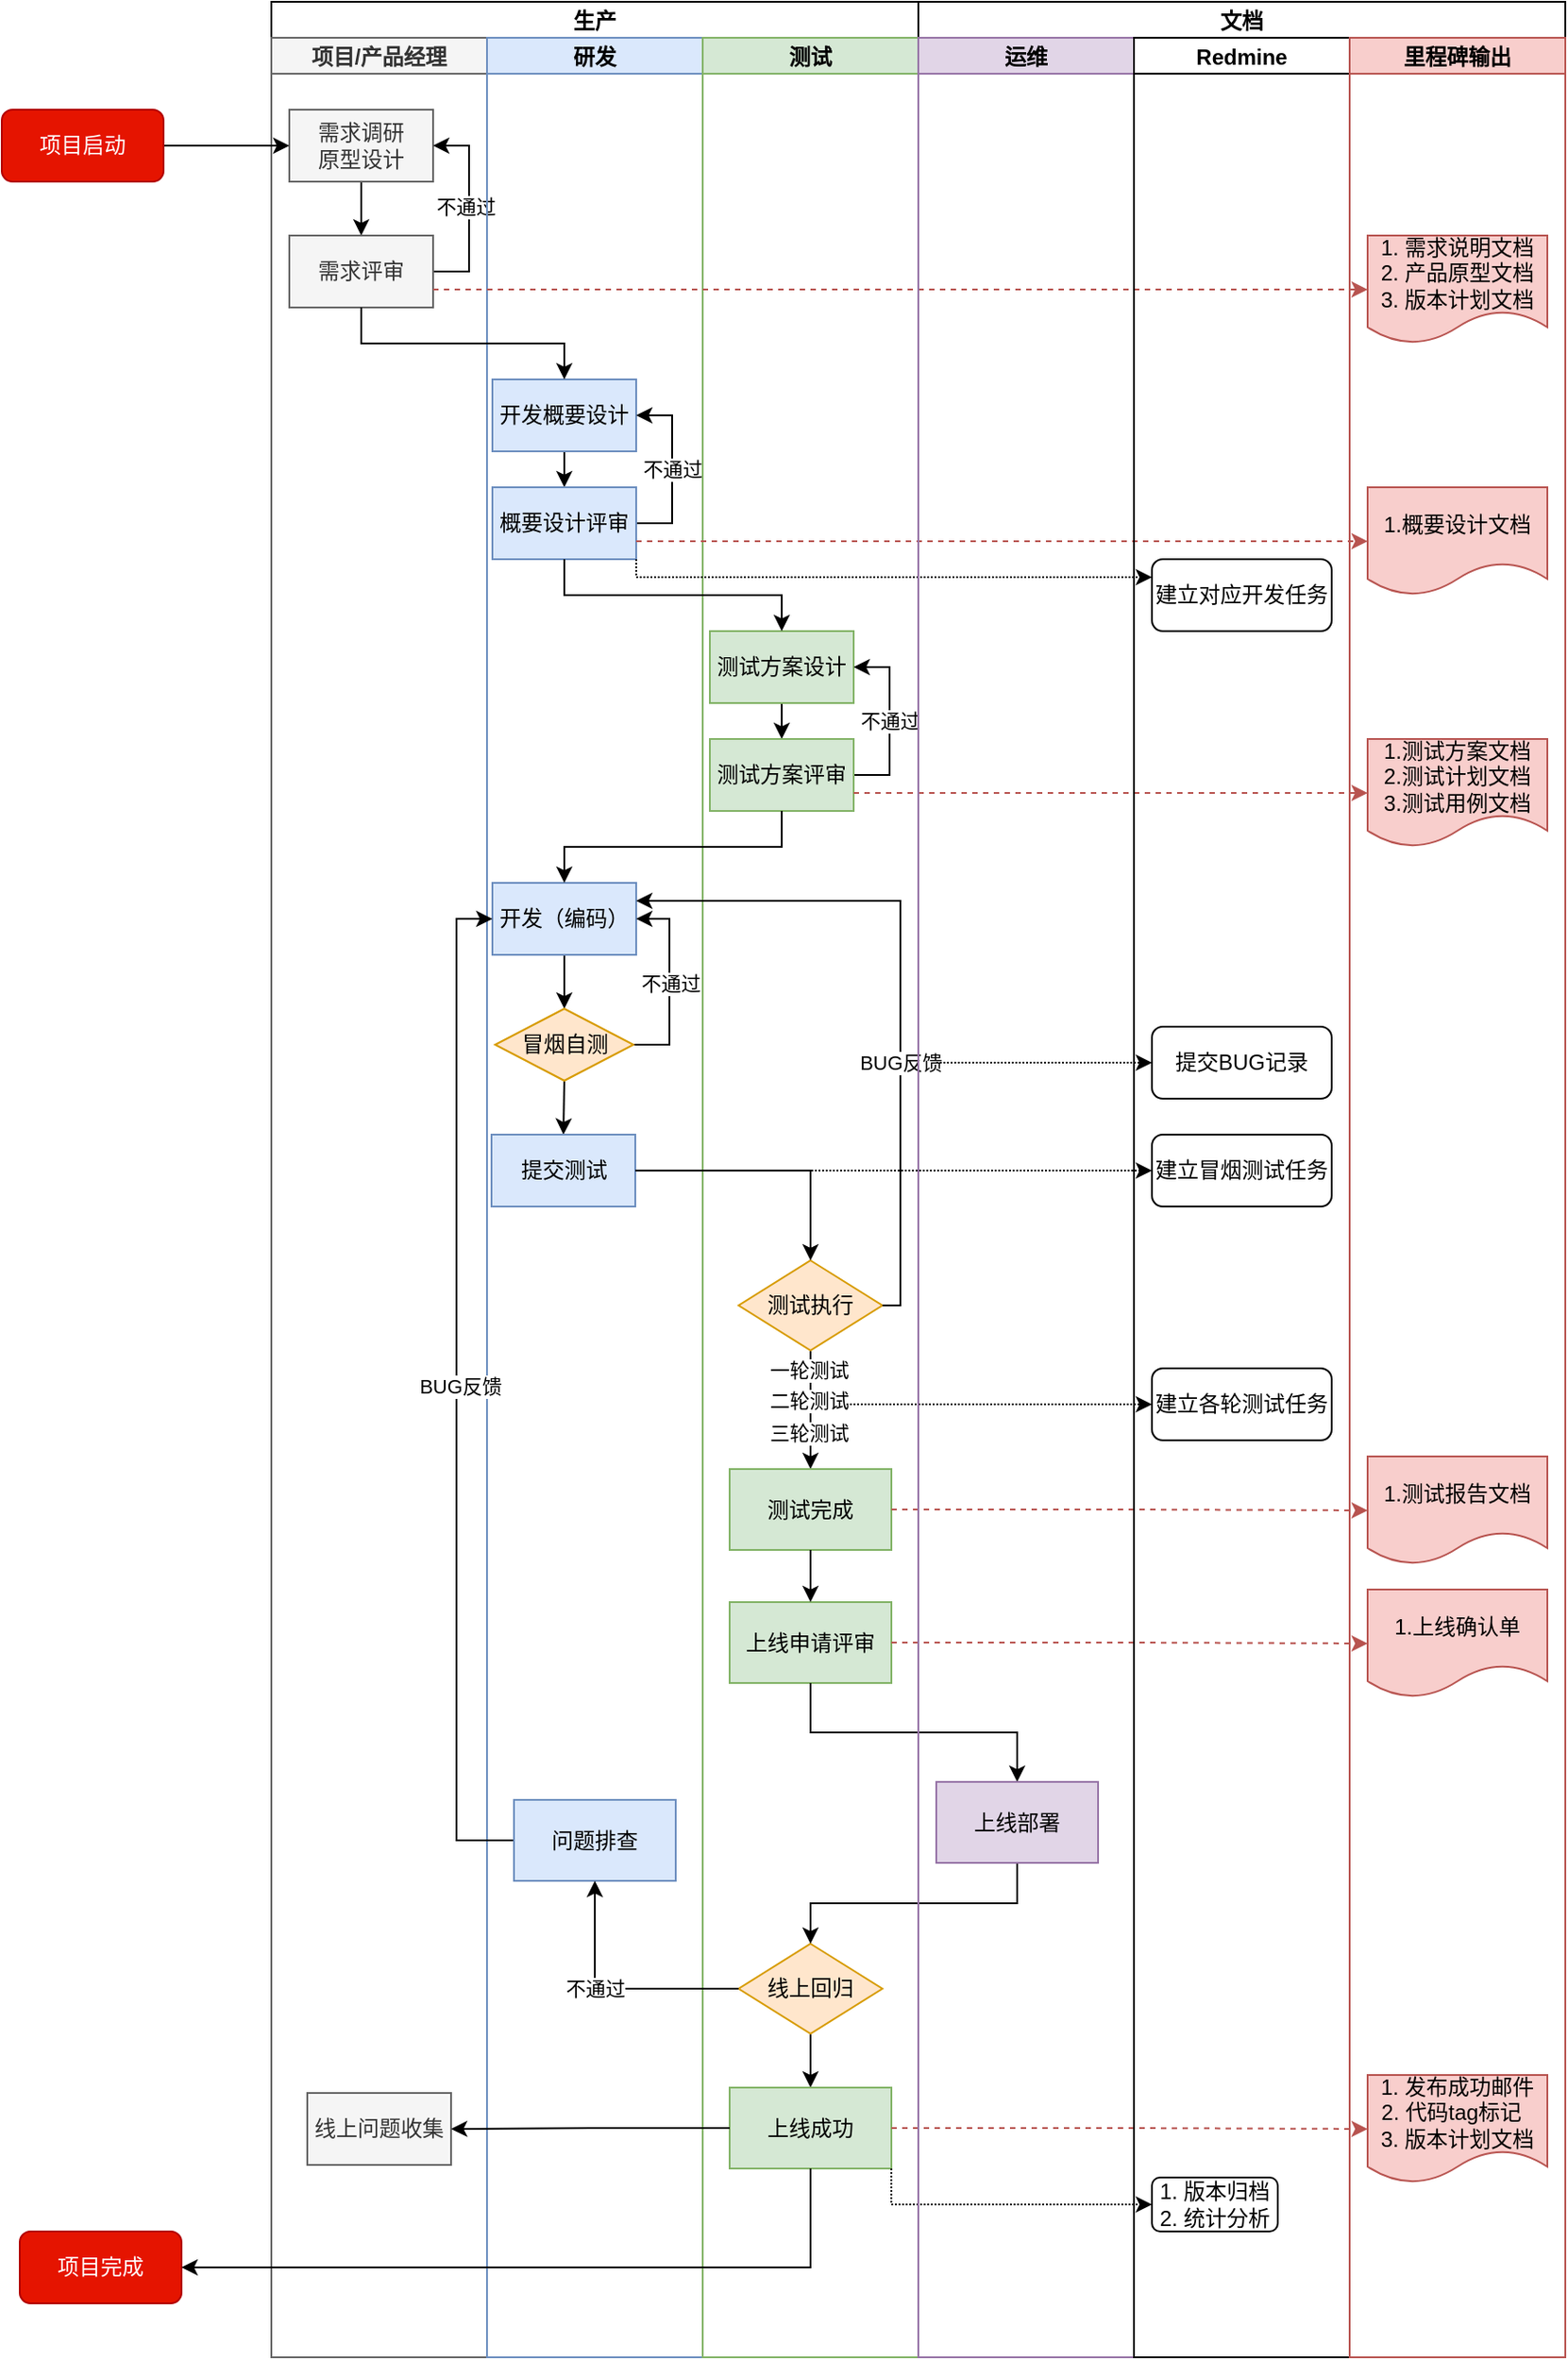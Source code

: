 <mxfile version="15.6.3" type="github">
  <diagram id="K8b8b4VnxQTFCY8n4fz2" name="Page-1">
    <mxGraphModel dx="2013" dy="630" grid="1" gridSize="10" guides="1" tooltips="1" connect="1" arrows="1" fold="1" page="1" pageScale="1" pageWidth="827" pageHeight="1169" math="0" shadow="0">
      <root>
        <mxCell id="0" />
        <mxCell id="1" parent="0" />
        <object label="生产" id="Laq7MZ66SM4BXWgWfHiE-8">
          <mxCell style="swimlane;childLayout=stackLayout;resizeParent=1;resizeParentMax=0;startSize=20;hachureGap=4;pointerEvents=0;" parent="1" vertex="1">
            <mxGeometry x="90" y="120" width="360" height="1310" as="geometry" />
          </mxCell>
        </object>
        <mxCell id="Laq7MZ66SM4BXWgWfHiE-9" value="项目/产品经理" style="swimlane;startSize=20;fillColor=#f5f5f5;strokeColor=#666666;fontColor=#333333;" parent="Laq7MZ66SM4BXWgWfHiE-8" vertex="1">
          <mxGeometry y="20" width="120" height="1290" as="geometry" />
        </mxCell>
        <mxCell id="jKQGevSTnmmPV13H3LuQ-14" style="edgeStyle=orthogonalEdgeStyle;rounded=0;orthogonalLoop=1;jettySize=auto;html=1;exitX=0.5;exitY=1;exitDx=0;exitDy=0;" parent="Laq7MZ66SM4BXWgWfHiE-9" source="Laq7MZ66SM4BXWgWfHiE-18" target="Laq7MZ66SM4BXWgWfHiE-19" edge="1">
          <mxGeometry relative="1" as="geometry" />
        </mxCell>
        <mxCell id="Laq7MZ66SM4BXWgWfHiE-18" value="需求调研&lt;br&gt;原型设计" style="rounded=0;whiteSpace=wrap;html=1;hachureGap=4;pointerEvents=0;fillColor=#f5f5f5;strokeColor=#666666;fontColor=#333333;" parent="Laq7MZ66SM4BXWgWfHiE-9" vertex="1">
          <mxGeometry x="10" y="40" width="80" height="40" as="geometry" />
        </mxCell>
        <mxCell id="jKQGevSTnmmPV13H3LuQ-1" style="edgeStyle=orthogonalEdgeStyle;rounded=0;orthogonalLoop=1;jettySize=auto;html=1;exitX=1;exitY=0.5;exitDx=0;exitDy=0;entryX=1;entryY=0.5;entryDx=0;entryDy=0;" parent="Laq7MZ66SM4BXWgWfHiE-9" source="Laq7MZ66SM4BXWgWfHiE-19" target="Laq7MZ66SM4BXWgWfHiE-18" edge="1">
          <mxGeometry relative="1" as="geometry" />
        </mxCell>
        <mxCell id="jKQGevSTnmmPV13H3LuQ-2" value="不通过" style="edgeLabel;html=1;align=center;verticalAlign=middle;resizable=0;points=[];" parent="jKQGevSTnmmPV13H3LuQ-1" vertex="1" connectable="0">
          <mxGeometry x="0.018" y="2" relative="1" as="geometry">
            <mxPoint as="offset" />
          </mxGeometry>
        </mxCell>
        <mxCell id="Laq7MZ66SM4BXWgWfHiE-19" value="需求评审" style="rounded=0;whiteSpace=wrap;html=1;hachureGap=4;pointerEvents=0;fillColor=#f5f5f5;strokeColor=#666666;fontColor=#333333;" parent="Laq7MZ66SM4BXWgWfHiE-9" vertex="1">
          <mxGeometry x="10" y="110" width="80" height="40" as="geometry" />
        </mxCell>
        <mxCell id="jKQGevSTnmmPV13H3LuQ-67" value="线上问题收集" style="rounded=0;whiteSpace=wrap;html=1;hachureGap=4;pointerEvents=0;fillColor=#f5f5f5;strokeColor=#666666;fontColor=#333333;" parent="Laq7MZ66SM4BXWgWfHiE-9" vertex="1">
          <mxGeometry x="20" y="1143" width="80" height="40" as="geometry" />
        </mxCell>
        <mxCell id="Laq7MZ66SM4BXWgWfHiE-10" value="研发" style="swimlane;startSize=20;fillColor=#dae8fc;strokeColor=#6c8ebf;" parent="Laq7MZ66SM4BXWgWfHiE-8" vertex="1">
          <mxGeometry x="120" y="20" width="120" height="1290" as="geometry" />
        </mxCell>
        <mxCell id="jKQGevSTnmmPV13H3LuQ-15" style="edgeStyle=orthogonalEdgeStyle;rounded=0;orthogonalLoop=1;jettySize=auto;html=1;exitX=0.5;exitY=1;exitDx=0;exitDy=0;entryX=0.5;entryY=0;entryDx=0;entryDy=0;" parent="Laq7MZ66SM4BXWgWfHiE-10" source="jKQGevSTnmmPV13H3LuQ-7" target="jKQGevSTnmmPV13H3LuQ-9" edge="1">
          <mxGeometry relative="1" as="geometry" />
        </mxCell>
        <mxCell id="jKQGevSTnmmPV13H3LuQ-7" value="开发概要设计" style="rounded=0;whiteSpace=wrap;html=1;hachureGap=4;pointerEvents=0;fillColor=#dae8fc;strokeColor=#6c8ebf;" parent="Laq7MZ66SM4BXWgWfHiE-10" vertex="1">
          <mxGeometry x="3" y="190" width="80" height="40" as="geometry" />
        </mxCell>
        <mxCell id="jKQGevSTnmmPV13H3LuQ-10" style="edgeStyle=orthogonalEdgeStyle;rounded=0;orthogonalLoop=1;jettySize=auto;html=1;exitX=1;exitY=0.5;exitDx=0;exitDy=0;entryX=1;entryY=0.5;entryDx=0;entryDy=0;" parent="Laq7MZ66SM4BXWgWfHiE-10" source="jKQGevSTnmmPV13H3LuQ-9" target="jKQGevSTnmmPV13H3LuQ-7" edge="1">
          <mxGeometry relative="1" as="geometry" />
        </mxCell>
        <mxCell id="jKQGevSTnmmPV13H3LuQ-11" value="不通过" style="edgeLabel;html=1;align=center;verticalAlign=middle;resizable=0;points=[];" parent="jKQGevSTnmmPV13H3LuQ-10" vertex="1" connectable="0">
          <mxGeometry x="-0.22" relative="1" as="geometry">
            <mxPoint y="-11" as="offset" />
          </mxGeometry>
        </mxCell>
        <mxCell id="jKQGevSTnmmPV13H3LuQ-9" value="概要设计评审" style="rounded=0;whiteSpace=wrap;html=1;hachureGap=4;pointerEvents=0;fillColor=#dae8fc;strokeColor=#6c8ebf;" parent="Laq7MZ66SM4BXWgWfHiE-10" vertex="1">
          <mxGeometry x="3" y="250" width="80" height="40" as="geometry" />
        </mxCell>
        <mxCell id="jKQGevSTnmmPV13H3LuQ-25" value="" style="edgeStyle=orthogonalEdgeStyle;rounded=0;orthogonalLoop=1;jettySize=auto;html=1;" parent="Laq7MZ66SM4BXWgWfHiE-10" source="jKQGevSTnmmPV13H3LuQ-23" target="jKQGevSTnmmPV13H3LuQ-24" edge="1">
          <mxGeometry relative="1" as="geometry" />
        </mxCell>
        <mxCell id="jKQGevSTnmmPV13H3LuQ-23" value="开发（编码）" style="rounded=0;whiteSpace=wrap;html=1;hachureGap=4;pointerEvents=0;fillColor=#dae8fc;strokeColor=#6c8ebf;" parent="Laq7MZ66SM4BXWgWfHiE-10" vertex="1">
          <mxGeometry x="3" y="470" width="80" height="40" as="geometry" />
        </mxCell>
        <mxCell id="jKQGevSTnmmPV13H3LuQ-27" value="不通过" style="edgeStyle=orthogonalEdgeStyle;rounded=0;orthogonalLoop=1;jettySize=auto;html=1;exitX=1;exitY=0.5;exitDx=0;exitDy=0;entryX=1;entryY=0.5;entryDx=0;entryDy=0;" parent="Laq7MZ66SM4BXWgWfHiE-10" source="jKQGevSTnmmPV13H3LuQ-24" target="jKQGevSTnmmPV13H3LuQ-23" edge="1">
          <mxGeometry relative="1" as="geometry" />
        </mxCell>
        <mxCell id="jKQGevSTnmmPV13H3LuQ-28" style="edgeStyle=orthogonalEdgeStyle;rounded=0;orthogonalLoop=1;jettySize=auto;html=1;exitX=0.5;exitY=1;exitDx=0;exitDy=0;entryX=0.5;entryY=0;entryDx=0;entryDy=0;" parent="Laq7MZ66SM4BXWgWfHiE-10" source="jKQGevSTnmmPV13H3LuQ-24" target="jKQGevSTnmmPV13H3LuQ-26" edge="1">
          <mxGeometry relative="1" as="geometry" />
        </mxCell>
        <mxCell id="jKQGevSTnmmPV13H3LuQ-24" value="冒烟自测" style="rhombus;whiteSpace=wrap;html=1;rounded=0;hachureGap=4;fillColor=#ffe6cc;strokeColor=#d79b00;" parent="Laq7MZ66SM4BXWgWfHiE-10" vertex="1">
          <mxGeometry x="4.5" y="540" width="77" height="40" as="geometry" />
        </mxCell>
        <mxCell id="jKQGevSTnmmPV13H3LuQ-26" value="提交测试" style="rounded=0;whiteSpace=wrap;html=1;hachureGap=4;pointerEvents=0;fillColor=#dae8fc;strokeColor=#6c8ebf;" parent="Laq7MZ66SM4BXWgWfHiE-10" vertex="1">
          <mxGeometry x="2.5" y="610" width="80" height="40" as="geometry" />
        </mxCell>
        <mxCell id="jKQGevSTnmmPV13H3LuQ-60" style="edgeStyle=orthogonalEdgeStyle;rounded=0;orthogonalLoop=1;jettySize=auto;html=1;exitX=0;exitY=0.5;exitDx=0;exitDy=0;entryX=0;entryY=0.5;entryDx=0;entryDy=0;" parent="Laq7MZ66SM4BXWgWfHiE-10" source="jKQGevSTnmmPV13H3LuQ-57" target="jKQGevSTnmmPV13H3LuQ-23" edge="1">
          <mxGeometry relative="1" as="geometry" />
        </mxCell>
        <mxCell id="jKQGevSTnmmPV13H3LuQ-61" value="BUG反馈" style="edgeLabel;html=1;align=center;verticalAlign=middle;resizable=0;points=[];" parent="jKQGevSTnmmPV13H3LuQ-60" vertex="1" connectable="0">
          <mxGeometry x="-0.162" y="-2" relative="1" as="geometry">
            <mxPoint y="-48" as="offset" />
          </mxGeometry>
        </mxCell>
        <mxCell id="jKQGevSTnmmPV13H3LuQ-57" value="问题排查" style="rounded=0;whiteSpace=wrap;html=1;hachureGap=4;fillColor=#dae8fc;strokeColor=#6c8ebf;" parent="Laq7MZ66SM4BXWgWfHiE-10" vertex="1">
          <mxGeometry x="15" y="980" width="90" height="45" as="geometry" />
        </mxCell>
        <mxCell id="jKQGevSTnmmPV13H3LuQ-8" style="edgeStyle=orthogonalEdgeStyle;rounded=0;orthogonalLoop=1;jettySize=auto;html=1;exitX=0.5;exitY=1;exitDx=0;exitDy=0;entryX=0.5;entryY=0;entryDx=0;entryDy=0;" parent="Laq7MZ66SM4BXWgWfHiE-8" source="Laq7MZ66SM4BXWgWfHiE-19" target="jKQGevSTnmmPV13H3LuQ-7" edge="1">
          <mxGeometry relative="1" as="geometry" />
        </mxCell>
        <mxCell id="Laq7MZ66SM4BXWgWfHiE-11" value="测试" style="swimlane;startSize=20;fillColor=#d5e8d4;strokeColor=#82b366;" parent="Laq7MZ66SM4BXWgWfHiE-8" vertex="1">
          <mxGeometry x="240" y="20" width="120" height="1290" as="geometry">
            <mxRectangle x="240" y="20" width="30" height="460" as="alternateBounds" />
          </mxGeometry>
        </mxCell>
        <mxCell id="jKQGevSTnmmPV13H3LuQ-19" style="edgeStyle=orthogonalEdgeStyle;rounded=0;orthogonalLoop=1;jettySize=auto;html=1;exitX=0.5;exitY=1;exitDx=0;exitDy=0;entryX=0.5;entryY=0;entryDx=0;entryDy=0;" parent="Laq7MZ66SM4BXWgWfHiE-11" source="jKQGevSTnmmPV13H3LuQ-16" target="jKQGevSTnmmPV13H3LuQ-17" edge="1">
          <mxGeometry relative="1" as="geometry" />
        </mxCell>
        <mxCell id="jKQGevSTnmmPV13H3LuQ-16" value="测试方案设计" style="rounded=0;whiteSpace=wrap;html=1;hachureGap=4;pointerEvents=0;fillColor=#d5e8d4;strokeColor=#82b366;" parent="Laq7MZ66SM4BXWgWfHiE-11" vertex="1">
          <mxGeometry x="4" y="330" width="80" height="40" as="geometry" />
        </mxCell>
        <mxCell id="jKQGevSTnmmPV13H3LuQ-20" value="不通过" style="edgeStyle=orthogonalEdgeStyle;rounded=0;orthogonalLoop=1;jettySize=auto;html=1;exitX=1;exitY=0.5;exitDx=0;exitDy=0;entryX=1;entryY=0.5;entryDx=0;entryDy=0;" parent="Laq7MZ66SM4BXWgWfHiE-11" source="jKQGevSTnmmPV13H3LuQ-17" target="jKQGevSTnmmPV13H3LuQ-16" edge="1">
          <mxGeometry relative="1" as="geometry" />
        </mxCell>
        <mxCell id="jKQGevSTnmmPV13H3LuQ-17" value="测试方案评审" style="rounded=0;whiteSpace=wrap;html=1;hachureGap=4;pointerEvents=0;fillColor=#d5e8d4;strokeColor=#82b366;" parent="Laq7MZ66SM4BXWgWfHiE-11" vertex="1">
          <mxGeometry x="4" y="390" width="80" height="40" as="geometry" />
        </mxCell>
        <mxCell id="jKQGevSTnmmPV13H3LuQ-32" value="" style="edgeStyle=orthogonalEdgeStyle;rounded=0;orthogonalLoop=1;jettySize=auto;html=1;" parent="Laq7MZ66SM4BXWgWfHiE-11" source="jKQGevSTnmmPV13H3LuQ-29" target="jKQGevSTnmmPV13H3LuQ-31" edge="1">
          <mxGeometry relative="1" as="geometry" />
        </mxCell>
        <mxCell id="jKQGevSTnmmPV13H3LuQ-33" value="一轮测试" style="edgeLabel;html=1;align=center;verticalAlign=middle;resizable=0;points=[];" parent="jKQGevSTnmmPV13H3LuQ-32" vertex="1" connectable="0">
          <mxGeometry x="-0.425" y="1" relative="1" as="geometry">
            <mxPoint x="-2" y="-8" as="offset" />
          </mxGeometry>
        </mxCell>
        <mxCell id="jKQGevSTnmmPV13H3LuQ-34" value="二轮测试" style="edgeLabel;html=1;align=center;verticalAlign=middle;resizable=0;points=[];" parent="jKQGevSTnmmPV13H3LuQ-32" vertex="1" connectable="0">
          <mxGeometry x="0.275" relative="1" as="geometry">
            <mxPoint x="-1" y="-14" as="offset" />
          </mxGeometry>
        </mxCell>
        <mxCell id="jKQGevSTnmmPV13H3LuQ-35" value="三轮测试" style="edgeLabel;html=1;align=center;verticalAlign=middle;resizable=0;points=[];" parent="jKQGevSTnmmPV13H3LuQ-32" vertex="1" connectable="0">
          <mxGeometry x="0.62" y="1" relative="1" as="geometry">
            <mxPoint x="-2" y="-8" as="offset" />
          </mxGeometry>
        </mxCell>
        <mxCell id="jKQGevSTnmmPV13H3LuQ-29" value="测试执行" style="rhombus;whiteSpace=wrap;html=1;rounded=0;hachureGap=4;fillColor=#ffe6cc;strokeColor=#d79b00;" parent="Laq7MZ66SM4BXWgWfHiE-11" vertex="1">
          <mxGeometry x="20" y="680" width="80" height="50" as="geometry" />
        </mxCell>
        <mxCell id="jKQGevSTnmmPV13H3LuQ-31" value="测试完成" style="rounded=0;whiteSpace=wrap;html=1;hachureGap=4;fillColor=#d5e8d4;strokeColor=#82b366;" parent="Laq7MZ66SM4BXWgWfHiE-11" vertex="1">
          <mxGeometry x="15" y="796" width="90" height="45" as="geometry" />
        </mxCell>
        <mxCell id="jKQGevSTnmmPV13H3LuQ-39" value="上线申请评审" style="rounded=0;whiteSpace=wrap;html=1;hachureGap=4;fillColor=#d5e8d4;strokeColor=#82b366;" parent="Laq7MZ66SM4BXWgWfHiE-11" vertex="1">
          <mxGeometry x="15" y="870" width="90" height="45" as="geometry" />
        </mxCell>
        <mxCell id="jKQGevSTnmmPV13H3LuQ-40" value="" style="edgeStyle=orthogonalEdgeStyle;rounded=0;orthogonalLoop=1;jettySize=auto;html=1;" parent="Laq7MZ66SM4BXWgWfHiE-11" source="jKQGevSTnmmPV13H3LuQ-31" target="jKQGevSTnmmPV13H3LuQ-39" edge="1">
          <mxGeometry relative="1" as="geometry" />
        </mxCell>
        <mxCell id="jKQGevSTnmmPV13H3LuQ-45" style="edgeStyle=orthogonalEdgeStyle;rounded=0;orthogonalLoop=1;jettySize=auto;html=1;exitX=0.5;exitY=1;exitDx=0;exitDy=0;dashed=1;" parent="Laq7MZ66SM4BXWgWfHiE-11" source="jKQGevSTnmmPV13H3LuQ-39" target="jKQGevSTnmmPV13H3LuQ-39" edge="1">
          <mxGeometry relative="1" as="geometry" />
        </mxCell>
        <mxCell id="jKQGevSTnmmPV13H3LuQ-52" style="edgeStyle=orthogonalEdgeStyle;rounded=0;orthogonalLoop=1;jettySize=auto;html=1;exitX=0.5;exitY=1;exitDx=0;exitDy=0;" parent="Laq7MZ66SM4BXWgWfHiE-11" source="jKQGevSTnmmPV13H3LuQ-49" target="jKQGevSTnmmPV13H3LuQ-51" edge="1">
          <mxGeometry relative="1" as="geometry" />
        </mxCell>
        <mxCell id="jKQGevSTnmmPV13H3LuQ-49" value="线上回归" style="rhombus;whiteSpace=wrap;html=1;rounded=0;hachureGap=4;fillColor=#ffe6cc;strokeColor=#d79b00;" parent="Laq7MZ66SM4BXWgWfHiE-11" vertex="1">
          <mxGeometry x="20" y="1060" width="80" height="50" as="geometry" />
        </mxCell>
        <mxCell id="jKQGevSTnmmPV13H3LuQ-51" value="上线成功" style="rounded=0;whiteSpace=wrap;html=1;hachureGap=4;fillColor=#d5e8d4;strokeColor=#82b366;" parent="Laq7MZ66SM4BXWgWfHiE-11" vertex="1">
          <mxGeometry x="15" y="1140" width="90" height="45" as="geometry" />
        </mxCell>
        <mxCell id="jKQGevSTnmmPV13H3LuQ-18" style="edgeStyle=orthogonalEdgeStyle;rounded=0;orthogonalLoop=1;jettySize=auto;html=1;exitX=0.5;exitY=1;exitDx=0;exitDy=0;entryX=0.5;entryY=0;entryDx=0;entryDy=0;" parent="Laq7MZ66SM4BXWgWfHiE-8" source="jKQGevSTnmmPV13H3LuQ-9" target="jKQGevSTnmmPV13H3LuQ-16" edge="1">
          <mxGeometry relative="1" as="geometry" />
        </mxCell>
        <mxCell id="jKQGevSTnmmPV13H3LuQ-30" value="" style="edgeStyle=orthogonalEdgeStyle;rounded=0;orthogonalLoop=1;jettySize=auto;html=1;" parent="Laq7MZ66SM4BXWgWfHiE-8" source="jKQGevSTnmmPV13H3LuQ-26" target="jKQGevSTnmmPV13H3LuQ-29" edge="1">
          <mxGeometry relative="1" as="geometry" />
        </mxCell>
        <mxCell id="jKQGevSTnmmPV13H3LuQ-37" value="BUG反馈" style="edgeStyle=orthogonalEdgeStyle;rounded=0;orthogonalLoop=1;jettySize=auto;html=1;exitX=1;exitY=0.5;exitDx=0;exitDy=0;entryX=1;entryY=0.25;entryDx=0;entryDy=0;" parent="Laq7MZ66SM4BXWgWfHiE-8" source="jKQGevSTnmmPV13H3LuQ-29" target="jKQGevSTnmmPV13H3LuQ-23" edge="1">
          <mxGeometry x="-0.241" relative="1" as="geometry">
            <Array as="points">
              <mxPoint x="350" y="725" />
              <mxPoint x="350" y="500" />
            </Array>
            <mxPoint as="offset" />
          </mxGeometry>
        </mxCell>
        <mxCell id="jKQGevSTnmmPV13H3LuQ-55" style="edgeStyle=orthogonalEdgeStyle;rounded=0;orthogonalLoop=1;jettySize=auto;html=1;exitX=0.5;exitY=1;exitDx=0;exitDy=0;entryX=0.5;entryY=0;entryDx=0;entryDy=0;" parent="Laq7MZ66SM4BXWgWfHiE-8" source="jKQGevSTnmmPV13H3LuQ-17" target="jKQGevSTnmmPV13H3LuQ-23" edge="1">
          <mxGeometry relative="1" as="geometry" />
        </mxCell>
        <mxCell id="jKQGevSTnmmPV13H3LuQ-58" style="edgeStyle=orthogonalEdgeStyle;rounded=0;orthogonalLoop=1;jettySize=auto;html=1;entryX=0.5;entryY=1;entryDx=0;entryDy=0;" parent="Laq7MZ66SM4BXWgWfHiE-8" source="jKQGevSTnmmPV13H3LuQ-49" target="jKQGevSTnmmPV13H3LuQ-57" edge="1">
          <mxGeometry relative="1" as="geometry" />
        </mxCell>
        <mxCell id="jKQGevSTnmmPV13H3LuQ-59" value="不通过" style="edgeLabel;html=1;align=center;verticalAlign=middle;resizable=0;points=[];" parent="jKQGevSTnmmPV13H3LuQ-58" vertex="1" connectable="0">
          <mxGeometry x="0.143" relative="1" as="geometry">
            <mxPoint as="offset" />
          </mxGeometry>
        </mxCell>
        <mxCell id="jKQGevSTnmmPV13H3LuQ-68" style="edgeStyle=orthogonalEdgeStyle;rounded=0;orthogonalLoop=1;jettySize=auto;html=1;exitX=0;exitY=0.5;exitDx=0;exitDy=0;entryX=1;entryY=0.5;entryDx=0;entryDy=0;" parent="Laq7MZ66SM4BXWgWfHiE-8" source="jKQGevSTnmmPV13H3LuQ-51" target="jKQGevSTnmmPV13H3LuQ-67" edge="1">
          <mxGeometry relative="1" as="geometry" />
        </mxCell>
        <mxCell id="jKQGevSTnmmPV13H3LuQ-5" style="edgeStyle=orthogonalEdgeStyle;rounded=0;orthogonalLoop=1;jettySize=auto;html=1;exitX=1;exitY=0.75;exitDx=0;exitDy=0;entryX=0;entryY=0.5;entryDx=0;entryDy=0;dashed=1;fillColor=#f8cecc;strokeColor=#b85450;" parent="1" source="Laq7MZ66SM4BXWgWfHiE-19" target="jKQGevSTnmmPV13H3LuQ-3" edge="1">
          <mxGeometry relative="1" as="geometry" />
        </mxCell>
        <mxCell id="jKQGevSTnmmPV13H3LuQ-13" style="edgeStyle=orthogonalEdgeStyle;rounded=0;orthogonalLoop=1;jettySize=auto;html=1;exitX=1;exitY=0.75;exitDx=0;exitDy=0;entryX=0;entryY=0.5;entryDx=0;entryDy=0;dashed=1;fillColor=#f8cecc;strokeColor=#b85450;" parent="1" source="jKQGevSTnmmPV13H3LuQ-9" target="jKQGevSTnmmPV13H3LuQ-12" edge="1">
          <mxGeometry relative="1" as="geometry" />
        </mxCell>
        <mxCell id="jKQGevSTnmmPV13H3LuQ-22" style="edgeStyle=orthogonalEdgeStyle;rounded=0;orthogonalLoop=1;jettySize=auto;html=1;exitX=1;exitY=0.75;exitDx=0;exitDy=0;dashed=1;fillColor=#f8cecc;strokeColor=#b85450;" parent="1" source="jKQGevSTnmmPV13H3LuQ-17" target="jKQGevSTnmmPV13H3LuQ-21" edge="1">
          <mxGeometry relative="1" as="geometry" />
        </mxCell>
        <mxCell id="jKQGevSTnmmPV13H3LuQ-42" style="edgeStyle=orthogonalEdgeStyle;rounded=0;orthogonalLoop=1;jettySize=auto;html=1;exitX=1;exitY=0.5;exitDx=0;exitDy=0;dashed=1;fillColor=#f8cecc;strokeColor=#b85450;" parent="1" source="jKQGevSTnmmPV13H3LuQ-31" target="jKQGevSTnmmPV13H3LuQ-41" edge="1">
          <mxGeometry relative="1" as="geometry" />
        </mxCell>
        <mxCell id="jKQGevSTnmmPV13H3LuQ-44" style="edgeStyle=orthogonalEdgeStyle;rounded=0;orthogonalLoop=1;jettySize=auto;html=1;exitX=1;exitY=0.5;exitDx=0;exitDy=0;entryX=0;entryY=0.5;entryDx=0;entryDy=0;dashed=1;fillColor=#f8cecc;strokeColor=#b85450;" parent="1" source="jKQGevSTnmmPV13H3LuQ-39" target="jKQGevSTnmmPV13H3LuQ-43" edge="1">
          <mxGeometry relative="1" as="geometry" />
        </mxCell>
        <mxCell id="jKQGevSTnmmPV13H3LuQ-47" value="" style="edgeStyle=orthogonalEdgeStyle;rounded=0;orthogonalLoop=1;jettySize=auto;html=1;exitX=0.5;exitY=1;exitDx=0;exitDy=0;" parent="1" source="jKQGevSTnmmPV13H3LuQ-39" target="jKQGevSTnmmPV13H3LuQ-46" edge="1">
          <mxGeometry relative="1" as="geometry" />
        </mxCell>
        <mxCell id="jKQGevSTnmmPV13H3LuQ-50" style="edgeStyle=orthogonalEdgeStyle;rounded=0;orthogonalLoop=1;jettySize=auto;html=1;exitX=0.5;exitY=1;exitDx=0;exitDy=0;entryX=0.5;entryY=0;entryDx=0;entryDy=0;" parent="1" source="jKQGevSTnmmPV13H3LuQ-46" target="jKQGevSTnmmPV13H3LuQ-49" edge="1">
          <mxGeometry relative="1" as="geometry" />
        </mxCell>
        <mxCell id="jKQGevSTnmmPV13H3LuQ-54" style="edgeStyle=orthogonalEdgeStyle;rounded=0;orthogonalLoop=1;jettySize=auto;html=1;exitX=1;exitY=0.5;exitDx=0;exitDy=0;entryX=0;entryY=0.5;entryDx=0;entryDy=0;fillColor=#f8cecc;strokeColor=#b85450;dashed=1;" parent="1" source="jKQGevSTnmmPV13H3LuQ-51" target="jKQGevSTnmmPV13H3LuQ-53" edge="1">
          <mxGeometry relative="1" as="geometry" />
        </mxCell>
        <mxCell id="jKQGevSTnmmPV13H3LuQ-63" style="edgeStyle=orthogonalEdgeStyle;rounded=0;orthogonalLoop=1;jettySize=auto;html=1;exitX=1;exitY=0.5;exitDx=0;exitDy=0;entryX=0;entryY=0.5;entryDx=0;entryDy=0;" parent="1" source="jKQGevSTnmmPV13H3LuQ-62" target="Laq7MZ66SM4BXWgWfHiE-18" edge="1">
          <mxGeometry relative="1" as="geometry" />
        </mxCell>
        <mxCell id="jKQGevSTnmmPV13H3LuQ-62" value="项目启动" style="rounded=1;whiteSpace=wrap;html=1;fillColor=#e51400;fontColor=#ffffff;strokeColor=#B20000;" parent="1" vertex="1">
          <mxGeometry x="-60" y="180" width="90" height="40" as="geometry" />
        </mxCell>
        <mxCell id="jKQGevSTnmmPV13H3LuQ-65" value="项目完成" style="rounded=1;whiteSpace=wrap;html=1;fillColor=#e51400;fontColor=#ffffff;strokeColor=#B20000;" parent="1" vertex="1">
          <mxGeometry x="-50" y="1360" width="90" height="40" as="geometry" />
        </mxCell>
        <mxCell id="jKQGevSTnmmPV13H3LuQ-66" style="edgeStyle=orthogonalEdgeStyle;rounded=0;orthogonalLoop=1;jettySize=auto;html=1;exitX=0.5;exitY=1;exitDx=0;exitDy=0;entryX=1;entryY=0.5;entryDx=0;entryDy=0;" parent="1" source="jKQGevSTnmmPV13H3LuQ-51" target="jKQGevSTnmmPV13H3LuQ-65" edge="1">
          <mxGeometry relative="1" as="geometry" />
        </mxCell>
        <mxCell id="jKQGevSTnmmPV13H3LuQ-73" style="edgeStyle=orthogonalEdgeStyle;rounded=0;orthogonalLoop=1;jettySize=auto;html=1;exitX=1;exitY=1;exitDx=0;exitDy=0;entryX=0;entryY=0.25;entryDx=0;entryDy=0;dashed=1;dashPattern=1 1;" parent="1" source="jKQGevSTnmmPV13H3LuQ-9" target="jKQGevSTnmmPV13H3LuQ-71" edge="1">
          <mxGeometry relative="1" as="geometry">
            <Array as="points">
              <mxPoint x="293" y="440" />
            </Array>
          </mxGeometry>
        </mxCell>
        <mxCell id="jKQGevSTnmmPV13H3LuQ-76" style="edgeStyle=orthogonalEdgeStyle;rounded=0;orthogonalLoop=1;jettySize=auto;html=1;exitX=1;exitY=0.5;exitDx=0;exitDy=0;entryX=0;entryY=0.5;entryDx=0;entryDy=0;dashed=1;dashPattern=1 1;" parent="1" source="jKQGevSTnmmPV13H3LuQ-26" target="jKQGevSTnmmPV13H3LuQ-75" edge="1">
          <mxGeometry relative="1" as="geometry" />
        </mxCell>
        <mxCell id="jKQGevSTnmmPV13H3LuQ-78" value="" style="endArrow=classic;html=1;rounded=0;dashed=1;dashPattern=1 1;entryX=0;entryY=0.5;entryDx=0;entryDy=0;" parent="1" target="jKQGevSTnmmPV13H3LuQ-77" edge="1">
          <mxGeometry width="50" height="50" relative="1" as="geometry">
            <mxPoint x="410" y="900" as="sourcePoint" />
            <mxPoint x="510" y="790" as="targetPoint" />
          </mxGeometry>
        </mxCell>
        <mxCell id="jKQGevSTnmmPV13H3LuQ-80" value="" style="endArrow=classic;html=1;rounded=0;dashed=1;dashPattern=1 1;entryX=0;entryY=0.5;entryDx=0;entryDy=0;" parent="1" target="jKQGevSTnmmPV13H3LuQ-79" edge="1">
          <mxGeometry width="50" height="50" relative="1" as="geometry">
            <mxPoint x="460" y="710" as="sourcePoint" />
            <mxPoint x="510" y="810" as="targetPoint" />
          </mxGeometry>
        </mxCell>
        <mxCell id="aCxWOqsUyS7sPfSE0WhM-2" style="edgeStyle=orthogonalEdgeStyle;rounded=0;orthogonalLoop=1;jettySize=auto;html=1;exitX=1;exitY=1;exitDx=0;exitDy=0;entryX=0;entryY=0.5;entryDx=0;entryDy=0;dashed=1;dashPattern=1 1;" edge="1" parent="1" source="jKQGevSTnmmPV13H3LuQ-51" target="aCxWOqsUyS7sPfSE0WhM-1">
          <mxGeometry relative="1" as="geometry" />
        </mxCell>
        <mxCell id="Laq7MZ66SM4BXWgWfHiE-13" value="Untitled Layer" parent="0" />
        <mxCell id="Laq7MZ66SM4BXWgWfHiE-14" value="文档" style="swimlane;childLayout=stackLayout;resizeParent=1;resizeParentMax=0;startSize=20;hachureGap=4;pointerEvents=0;gradientColor=none;" parent="Laq7MZ66SM4BXWgWfHiE-13" vertex="1">
          <mxGeometry x="450" y="120" width="360" height="1310" as="geometry" />
        </mxCell>
        <mxCell id="Laq7MZ66SM4BXWgWfHiE-15" value="运维" style="swimlane;startSize=20;fillColor=#e1d5e7;strokeColor=#9673a6;" parent="Laq7MZ66SM4BXWgWfHiE-14" vertex="1">
          <mxGeometry y="20" width="120" height="1290" as="geometry" />
        </mxCell>
        <mxCell id="jKQGevSTnmmPV13H3LuQ-46" value="上线部署" style="rounded=0;whiteSpace=wrap;html=1;hachureGap=4;fillColor=#e1d5e7;strokeColor=#9673a6;" parent="Laq7MZ66SM4BXWgWfHiE-15" vertex="1">
          <mxGeometry x="10" y="970" width="90" height="45" as="geometry" />
        </mxCell>
        <mxCell id="Laq7MZ66SM4BXWgWfHiE-16" value="Redmine" style="swimlane;startSize=20;" parent="Laq7MZ66SM4BXWgWfHiE-14" vertex="1">
          <mxGeometry x="120" y="20" width="120" height="1290" as="geometry" />
        </mxCell>
        <mxCell id="jKQGevSTnmmPV13H3LuQ-71" value="建立对应开发任务" style="rounded=1;whiteSpace=wrap;html=1;" parent="Laq7MZ66SM4BXWgWfHiE-16" vertex="1">
          <mxGeometry x="10" y="290" width="100" height="40" as="geometry" />
        </mxCell>
        <mxCell id="jKQGevSTnmmPV13H3LuQ-75" value="建立冒烟测试任务" style="rounded=1;whiteSpace=wrap;html=1;" parent="Laq7MZ66SM4BXWgWfHiE-16" vertex="1">
          <mxGeometry x="10" y="610" width="100" height="40" as="geometry" />
        </mxCell>
        <mxCell id="jKQGevSTnmmPV13H3LuQ-77" value="建立各轮测试任务" style="rounded=1;whiteSpace=wrap;html=1;" parent="Laq7MZ66SM4BXWgWfHiE-16" vertex="1">
          <mxGeometry x="10" y="740" width="100" height="40" as="geometry" />
        </mxCell>
        <mxCell id="jKQGevSTnmmPV13H3LuQ-79" value="提交BUG记录" style="rounded=1;whiteSpace=wrap;html=1;" parent="Laq7MZ66SM4BXWgWfHiE-16" vertex="1">
          <mxGeometry x="10" y="550" width="100" height="40" as="geometry" />
        </mxCell>
        <mxCell id="aCxWOqsUyS7sPfSE0WhM-1" value="1. 版本归档&lt;br&gt;2. 统计分析" style="rounded=1;whiteSpace=wrap;html=1;" vertex="1" parent="Laq7MZ66SM4BXWgWfHiE-16">
          <mxGeometry x="10" y="1190" width="70" height="30" as="geometry" />
        </mxCell>
        <mxCell id="Laq7MZ66SM4BXWgWfHiE-17" value="里程碑输出" style="swimlane;startSize=20;fillColor=#f8cecc;strokeColor=#b85450;" parent="Laq7MZ66SM4BXWgWfHiE-14" vertex="1">
          <mxGeometry x="240" y="20" width="120" height="1290" as="geometry" />
        </mxCell>
        <mxCell id="jKQGevSTnmmPV13H3LuQ-3" value="1. 需求说明文档&lt;br&gt;2. 产品原型文档&lt;br&gt;3. 版本计划文档" style="shape=document;whiteSpace=wrap;html=1;boundedLbl=1;fillColor=#f8cecc;strokeColor=#b85450;" parent="Laq7MZ66SM4BXWgWfHiE-17" vertex="1">
          <mxGeometry x="10" y="110" width="100" height="60" as="geometry" />
        </mxCell>
        <mxCell id="jKQGevSTnmmPV13H3LuQ-12" value="1.概要设计文档" style="shape=document;whiteSpace=wrap;html=1;boundedLbl=1;fillColor=#f8cecc;strokeColor=#b85450;" parent="Laq7MZ66SM4BXWgWfHiE-17" vertex="1">
          <mxGeometry x="10" y="250" width="100" height="60" as="geometry" />
        </mxCell>
        <mxCell id="jKQGevSTnmmPV13H3LuQ-21" value="1.测试方案文档&lt;br&gt;2.测试计划文档&lt;br&gt;3.测试用例文档" style="shape=document;whiteSpace=wrap;html=1;boundedLbl=1;fillColor=#f8cecc;strokeColor=#b85450;" parent="Laq7MZ66SM4BXWgWfHiE-17" vertex="1">
          <mxGeometry x="10" y="390" width="100" height="60" as="geometry" />
        </mxCell>
        <mxCell id="jKQGevSTnmmPV13H3LuQ-41" value="1.测试报告文档" style="shape=document;whiteSpace=wrap;html=1;boundedLbl=1;fillColor=#f8cecc;strokeColor=#b85450;" parent="Laq7MZ66SM4BXWgWfHiE-17" vertex="1">
          <mxGeometry x="10" y="789" width="100" height="60" as="geometry" />
        </mxCell>
        <mxCell id="jKQGevSTnmmPV13H3LuQ-43" value="1.上线确认单" style="shape=document;whiteSpace=wrap;html=1;boundedLbl=1;fillColor=#f8cecc;strokeColor=#b85450;" parent="Laq7MZ66SM4BXWgWfHiE-17" vertex="1">
          <mxGeometry x="10" y="863" width="100" height="60" as="geometry" />
        </mxCell>
        <mxCell id="jKQGevSTnmmPV13H3LuQ-53" value="1. 发布成功邮件&lt;br&gt;2. 代码tag标记&amp;nbsp;&amp;nbsp;&lt;br&gt;3. 版本计划文档" style="shape=document;whiteSpace=wrap;html=1;boundedLbl=1;fillColor=#f8cecc;strokeColor=#b85450;" parent="Laq7MZ66SM4BXWgWfHiE-17" vertex="1">
          <mxGeometry x="10" y="1133" width="100" height="60" as="geometry" />
        </mxCell>
      </root>
    </mxGraphModel>
  </diagram>
</mxfile>
